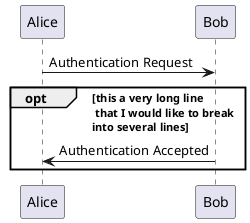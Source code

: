 {
  "sha1": "2nxju4glwfdz43kcrcgxfuhzu8jjo71",
  "insertion": {
    "when": "2024-05-30T20:48:20.054Z",
    "user": "plantuml@gmail.com"
  }
}
@startuml
Alice -> Bob: Authentication Request
opt this a very long line \n that I would like to break\ninto several lines
    Bob -> Alice: Authentication Accepted
end
@enduml

